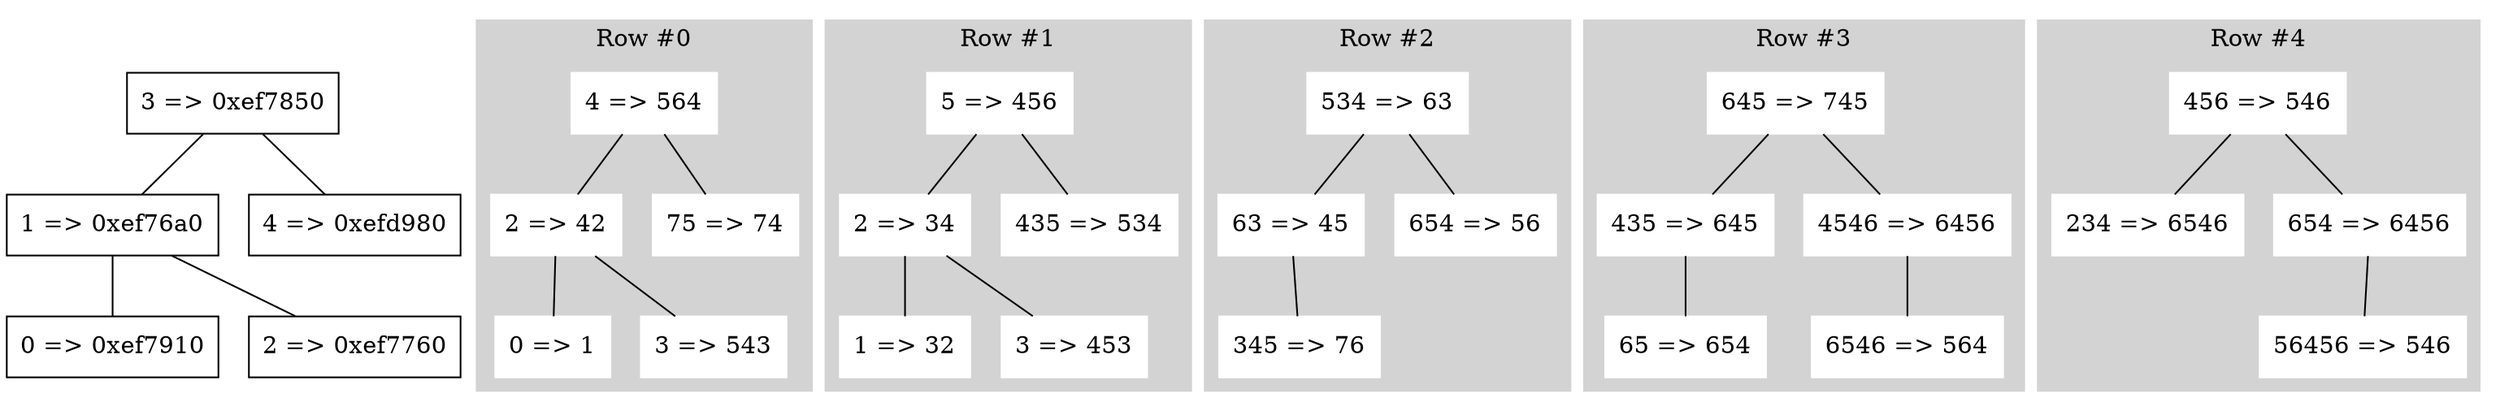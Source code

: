 strict graph {
node [shape=rect]
"node0" [label="3 => 0xef7850"]
"node1" [label="1 => 0xef76a0"]
"node2" [label="0 => 0xef7910"]
"node1" -- "node2"
"node3" [label="2 => 0xef7760"]
"node1" -- "node3"
"node0" -- "node1"
"node4" [label="4 => 0xefd980"]
"node0" -- "node4"

subgraph cluster_row0 {
style=filled
color=lightgrey
label="Row #0"
node [shape=rect, style=filled, color=white]
"node5" [label="4 => 564"]
"node6" [label="2 => 42"]
"node7" [label="0 => 1"]
"node6" -- "node7"
"node8" [label="3 => 543"]
"node6" -- "node8"
"node5" -- "node6"
"node9" [label="75 => 74"]
"node5" -- "node9"
}
subgraph cluster_row1 {
style=filled
color=lightgrey
label="Row #1"
node [shape=rect, style=filled, color=white]
"node10" [label="5 => 456"]
"node11" [label="2 => 34"]
"node12" [label="1 => 32"]
"node11" -- "node12"
"node13" [label="3 => 453"]
"node11" -- "node13"
"node10" -- "node11"
"node14" [label="435 => 534"]
"node10" -- "node14"
}
subgraph cluster_row2 {
style=filled
color=lightgrey
label="Row #2"
node [shape=rect, style=filled, color=white]
"node15" [label="534 => 63"]
"node16" [label="63 => 45"]
"node17" [label="345 => 76"]
"node16" -- "node17"
"node15" -- "node16"
"node18" [label="654 => 56"]
"node15" -- "node18"
}
subgraph cluster_row3 {
style=filled
color=lightgrey
label="Row #3"
node [shape=rect, style=filled, color=white]
"node19" [label="645 => 745"]
"node20" [label="435 => 645"]
"node21" [label="65 => 654"]
"node20" -- "node21"
"node19" -- "node20"
"node22" [label="4546 => 6456"]
"node23" [label="6546 => 564"]
"node22" -- "node23"
"node19" -- "node22"
}
subgraph cluster_row4 {
style=filled
color=lightgrey
label="Row #4"
node [shape=rect, style=filled, color=white]
"node24" [label="456 => 546"]
"node25" [label="234 => 6546"]
"node24" -- "node25"
"node26" [label="654 => 6456"]
"node27" [label="56456 => 546"]
"node26" -- "node27"
"node24" -- "node26"
}
}